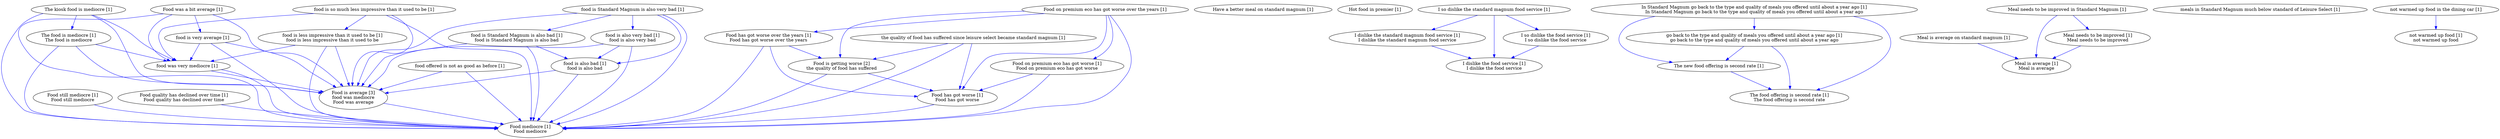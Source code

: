 digraph collapsedGraph {
"Food is average [3]\nfood was mediocre\nFood was average""Food is getting worse [2]\nthe quality of food has suffered""Food still mediocre [1]\nFood still mediocre""Food mediocre [1]\nFood mediocre""Food quality has declined over time [1]\nFood quality has declined over time""Food on premium eco has got worse over the years [1]""Food on premium eco has got worse [1]\nFood on premium eco has got worse""Food has got worse [1]\nFood has got worse""Food has got worse over the years [1]\nFood has got worse over the years""Food was a bit average [1]""Have a better meal on standard magnum [1]""Hot food in premier [1]""I so dislike the standard magnum food service [1]""I dislike the standard magnum food service [1]\nI dislike the standard magnum food service""I dislike the food service [1]\nI dislike the food service""I so dislike the food service [1]\nI so dislike the food service""In Standard Magnum go back to the type and quality of meals you offered until about a year ago [1]\nIn Standard Magnum go back to the type and quality of meals you offered until about a year ago""go back to the type and quality of meals you offered until about a year ago [1]\ngo back to the type and quality of meals you offered until about a year ago""Meal is average on standard magnum [1]""Meal is average [1]\nMeal is average""Meal needs to be improved in Standard Magnum [1]""Meal needs to be improved [1]\nMeal needs to be improved""The kiosk food is mediocre [1]""The food is mediocre [1]\nThe food is mediocre""The new food offering is second rate [1]""The food offering is second rate [1]\nThe food offering is second rate""food is Standard Magnum is also very bad [1]""food is Standard Magnum is also bad [1]\nfood is Standard Magnum is also bad""food is also bad [1]\nfood is also bad""food is also very bad [1]\nfood is also very bad""food is so much less impressive than it used to be [1]""food is less impressive than it used to be [1]\nfood is less impressive than it used to be""food is very average [1]""food offered is not as good as before [1]""food was very mediocre [1]""meals in Standard Magnum much below standard of Leisure Select [1]""not warmed up food in the dining car [1]""not warmed up food [1]\nnot warmed up food""the quality of food has suffered since leisure select became standard magnum [1]""The food is mediocre [1]\nThe food is mediocre" -> "Food is average [3]\nfood was mediocre\nFood was average" [color=blue]
"food is Standard Magnum is also very bad [1]" -> "Food mediocre [1]\nFood mediocre" [color=blue]
"Food has got worse over the years [1]\nFood has got worse over the years" -> "Food mediocre [1]\nFood mediocre" [color=blue]
"Food on premium eco has got worse [1]\nFood on premium eco has got worse" -> "Food mediocre [1]\nFood mediocre" [color=blue]
"Food has got worse [1]\nFood has got worse" -> "Food mediocre [1]\nFood mediocre" [color=blue]
"The food is mediocre [1]\nThe food is mediocre" -> "Food mediocre [1]\nFood mediocre" [color=blue]
"go back to the type and quality of meals you offered until about a year ago [1]\ngo back to the type and quality of meals you offered until about a year ago" -> "The food offering is second rate [1]\nThe food offering is second rate" [color=blue]
"the quality of food has suffered since leisure select became standard magnum [1]" -> "Food mediocre [1]\nFood mediocre" [color=blue]
"the quality of food has suffered since leisure select became standard magnum [1]" -> "Food has got worse [1]\nFood has got worse" [color=blue]
"food is Standard Magnum is also bad [1]\nfood is Standard Magnum is also bad" -> "Food is average [3]\nfood was mediocre\nFood was average" [color=blue]
"food is so much less impressive than it used to be [1]" -> "Food mediocre [1]\nFood mediocre" [color=blue]
"food is also bad [1]\nfood is also bad" -> "Food is average [3]\nfood was mediocre\nFood was average" [color=blue]
"food is very average [1]" -> "Food mediocre [1]\nFood mediocre" [color=blue]
"Food quality has declined over time [1]\nFood quality has declined over time" -> "Food mediocre [1]\nFood mediocre" [color=blue]
"food is very average [1]" -> "Food is average [3]\nfood was mediocre\nFood was average" [color=blue]
"Food was a bit average [1]" -> "Food mediocre [1]\nFood mediocre" [color=blue]
"Food was a bit average [1]" -> "Food is average [3]\nfood was mediocre\nFood was average" [color=blue]
"Meal needs to be improved [1]\nMeal needs to be improved" -> "Meal is average [1]\nMeal is average" [color=blue]
"food offered is not as good as before [1]" -> "Food mediocre [1]\nFood mediocre" [color=blue]
"Food on premium eco has got worse over the years [1]" -> "Food is getting worse [2]\nthe quality of food has suffered" [color=blue]
"food is less impressive than it used to be [1]\nfood is less impressive than it used to be" -> "Food is average [3]\nfood was mediocre\nFood was average" [color=blue]
"food is also very bad [1]\nfood is also very bad" -> "Food is average [3]\nfood was mediocre\nFood was average" [color=blue]
"In Standard Magnum go back to the type and quality of meals you offered until about a year ago [1]\nIn Standard Magnum go back to the type and quality of meals you offered until about a year ago" -> "The new food offering is second rate [1]" [color=blue]
"food is so much less impressive than it used to be [1]" -> "food was very mediocre [1]" [color=blue]
"food offered is not as good as before [1]" -> "Food is average [3]\nfood was mediocre\nFood was average" [color=blue]
"Food is average [3]\nfood was mediocre\nFood was average" -> "Food mediocre [1]\nFood mediocre" [color=blue]
"Meal needs to be improved in Standard Magnum [1]" -> "Meal is average [1]\nMeal is average" [color=blue]
"go back to the type and quality of meals you offered until about a year ago [1]\ngo back to the type and quality of meals you offered until about a year ago" -> "The new food offering is second rate [1]" [color=blue]
"food is less impressive than it used to be [1]\nfood is less impressive than it used to be" -> "Food mediocre [1]\nFood mediocre" [color=blue]
"Food was a bit average [1]" -> "food was very mediocre [1]" [color=blue]
"food was very mediocre [1]" -> "Food is average [3]\nfood was mediocre\nFood was average" [color=blue]
"Food on premium eco has got worse over the years [1]" -> "Food mediocre [1]\nFood mediocre" [color=blue]
"food is less impressive than it used to be [1]\nfood is less impressive than it used to be" -> "food was very mediocre [1]" [color=blue]
"Food is getting worse [2]\nthe quality of food has suffered" -> "Food mediocre [1]\nFood mediocre" [color=blue]
"food was very mediocre [1]" -> "Food mediocre [1]\nFood mediocre" [color=blue]
"the quality of food has suffered since leisure select became standard magnum [1]" -> "Food is getting worse [2]\nthe quality of food has suffered" [color=blue]
"Food was a bit average [1]" -> "food is very average [1]" [color=blue]
"The kiosk food is mediocre [1]" -> "Food is average [3]\nfood was mediocre\nFood was average" [color=blue]
"food is very average [1]" -> "food was very mediocre [1]" [color=blue]
"food is so much less impressive than it used to be [1]" -> "Food is average [3]\nfood was mediocre\nFood was average" [color=blue]
"In Standard Magnum go back to the type and quality of meals you offered until about a year ago [1]\nIn Standard Magnum go back to the type and quality of meals you offered until about a year ago" -> "The food offering is second rate [1]\nThe food offering is second rate" [color=blue]
"The food is mediocre [1]\nThe food is mediocre" -> "food was very mediocre [1]" [color=blue]
"The kiosk food is mediocre [1]" -> "Food mediocre [1]\nFood mediocre" [color=blue]
"The kiosk food is mediocre [1]" -> "food was very mediocre [1]" [color=blue]
"food is Standard Magnum is also very bad [1]" -> "Food is average [3]\nfood was mediocre\nFood was average" [color=blue]
"Food has got worse over the years [1]\nFood has got worse over the years" -> "Food is getting worse [2]\nthe quality of food has suffered" [color=blue]
"Food still mediocre [1]\nFood still mediocre" -> "Food mediocre [1]\nFood mediocre" [color=blue]
"Food on premium eco has got worse over the years [1]" -> "Food on premium eco has got worse [1]\nFood on premium eco has got worse" [color=blue]
"Food on premium eco has got worse [1]\nFood on premium eco has got worse" -> "Food has got worse [1]\nFood has got worse" [color=blue]
"Food on premium eco has got worse over the years [1]" -> "Food has got worse over the years [1]\nFood has got worse over the years" [color=blue]
"Food has got worse over the years [1]\nFood has got worse over the years" -> "Food has got worse [1]\nFood has got worse" [color=blue]
"Food on premium eco has got worse over the years [1]" -> "Food has got worse [1]\nFood has got worse" [color=blue]
"I so dislike the standard magnum food service [1]" -> "I dislike the standard magnum food service [1]\nI dislike the standard magnum food service" [color=blue]
"I dislike the standard magnum food service [1]\nI dislike the standard magnum food service" -> "I dislike the food service [1]\nI dislike the food service" [color=blue]
"I so dislike the standard magnum food service [1]" -> "I so dislike the food service [1]\nI so dislike the food service" [color=blue]
"I so dislike the food service [1]\nI so dislike the food service" -> "I dislike the food service [1]\nI dislike the food service" [color=blue]
"I so dislike the standard magnum food service [1]" -> "I dislike the food service [1]\nI dislike the food service" [color=blue]
"In Standard Magnum go back to the type and quality of meals you offered until about a year ago [1]\nIn Standard Magnum go back to the type and quality of meals you offered until about a year ago" -> "go back to the type and quality of meals you offered until about a year ago [1]\ngo back to the type and quality of meals you offered until about a year ago" [color=blue]
"Meal is average on standard magnum [1]" -> "Meal is average [1]\nMeal is average" [color=blue]
"Meal needs to be improved in Standard Magnum [1]" -> "Meal needs to be improved [1]\nMeal needs to be improved" [color=blue]
"The kiosk food is mediocre [1]" -> "The food is mediocre [1]\nThe food is mediocre" [color=blue]
"The new food offering is second rate [1]" -> "The food offering is second rate [1]\nThe food offering is second rate" [color=blue]
"food is Standard Magnum is also very bad [1]" -> "food is Standard Magnum is also bad [1]\nfood is Standard Magnum is also bad" [color=blue]
"food is Standard Magnum is also bad [1]\nfood is Standard Magnum is also bad" -> "food is also bad [1]\nfood is also bad" [color=blue]
"food is Standard Magnum is also very bad [1]" -> "food is also very bad [1]\nfood is also very bad" [color=blue]
"food is also very bad [1]\nfood is also very bad" -> "food is also bad [1]\nfood is also bad" [color=blue]
"food is Standard Magnum is also very bad [1]" -> "food is also bad [1]\nfood is also bad" [color=blue]
"food is so much less impressive than it used to be [1]" -> "food is less impressive than it used to be [1]\nfood is less impressive than it used to be" [color=blue]
"not warmed up food in the dining car [1]" -> "not warmed up food [1]\nnot warmed up food" [color=blue]
"food is Standard Magnum is also bad [1]\nfood is Standard Magnum is also bad" -> "Food mediocre [1]\nFood mediocre" [color=blue]
"food is also bad [1]\nfood is also bad" -> "Food mediocre [1]\nFood mediocre" [color=blue]
"food is also very bad [1]\nfood is also very bad" -> "Food mediocre [1]\nFood mediocre" [color=blue]
"Food is getting worse [2]\nthe quality of food has suffered" -> "Food has got worse [1]\nFood has got worse" [color=blue]
}